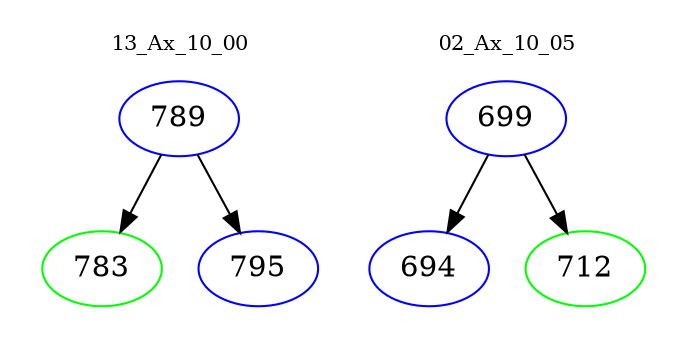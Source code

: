 digraph{
subgraph cluster_0 {
color = white
label = "13_Ax_10_00";
fontsize=10;
T0_789 [label="789", color="blue"]
T0_789 -> T0_783 [color="black"]
T0_783 [label="783", color="green"]
T0_789 -> T0_795 [color="black"]
T0_795 [label="795", color="blue"]
}
subgraph cluster_1 {
color = white
label = "02_Ax_10_05";
fontsize=10;
T1_699 [label="699", color="blue"]
T1_699 -> T1_694 [color="black"]
T1_694 [label="694", color="blue"]
T1_699 -> T1_712 [color="black"]
T1_712 [label="712", color="green"]
}
}
